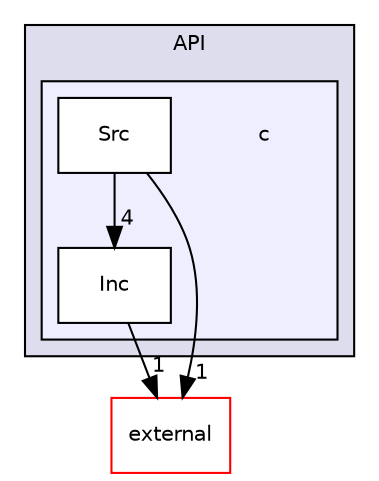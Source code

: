 digraph "/home/developer/mtrain-firmware/API/c" {
  compound=true
  node [ fontsize="10", fontname="Helvetica"];
  edge [ labelfontsize="10", labelfontname="Helvetica"];
  subgraph clusterdir_19ea4dbfe8f0e4681f60b9b97f7b5d11 {
    graph [ bgcolor="#ddddee", pencolor="black", label="API" fontname="Helvetica", fontsize="10", URL="dir_19ea4dbfe8f0e4681f60b9b97f7b5d11.html"]
  subgraph clusterdir_e2e077455bb86c34d5829af5e6a708cc {
    graph [ bgcolor="#eeeeff", pencolor="black", label="" URL="dir_e2e077455bb86c34d5829af5e6a708cc.html"];
    dir_e2e077455bb86c34d5829af5e6a708cc [shape=plaintext label="c"];
    dir_0b8b80d2a0f72e6fb2e9bec28573bc04 [shape=box label="Inc" color="black" fillcolor="white" style="filled" URL="dir_0b8b80d2a0f72e6fb2e9bec28573bc04.html"];
    dir_67af731afa1354861ed30f5ee79f40c2 [shape=box label="Src" color="black" fillcolor="white" style="filled" URL="dir_67af731afa1354861ed30f5ee79f40c2.html"];
  }
  }
  dir_397d9aeee4af8edecac90968d93b57df [shape=box label="external" fillcolor="white" style="filled" color="red" URL="dir_397d9aeee4af8edecac90968d93b57df.html"];
  dir_67af731afa1354861ed30f5ee79f40c2->dir_0b8b80d2a0f72e6fb2e9bec28573bc04 [headlabel="4", labeldistance=1.5 headhref="dir_000003_000002.html"];
  dir_67af731afa1354861ed30f5ee79f40c2->dir_397d9aeee4af8edecac90968d93b57df [headlabel="1", labeldistance=1.5 headhref="dir_000003_000015.html"];
  dir_0b8b80d2a0f72e6fb2e9bec28573bc04->dir_397d9aeee4af8edecac90968d93b57df [headlabel="1", labeldistance=1.5 headhref="dir_000002_000015.html"];
}
